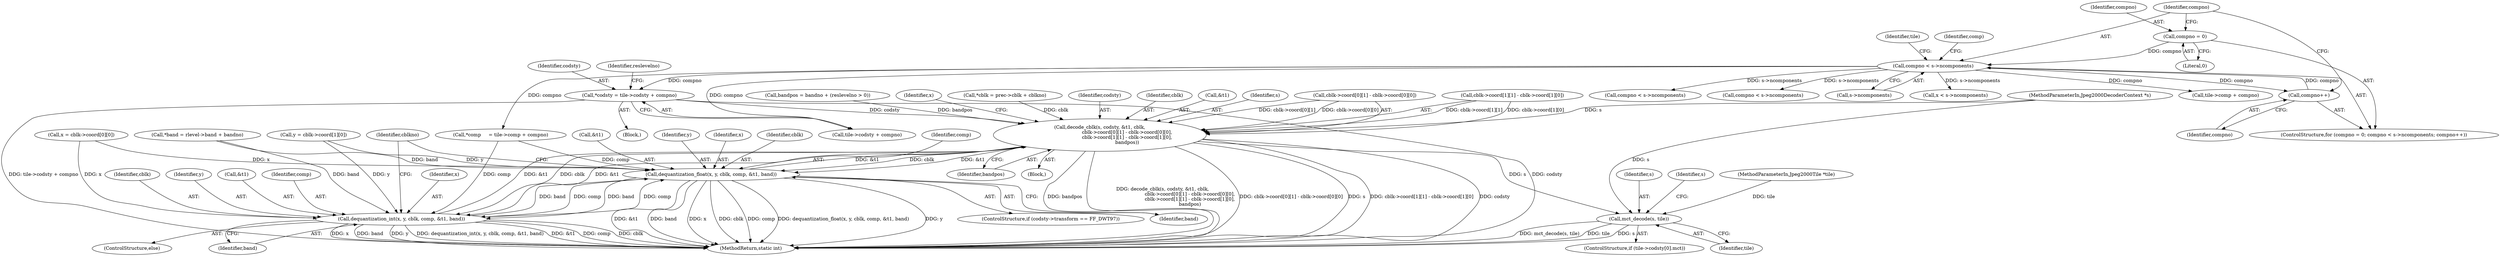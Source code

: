 digraph "0_FFmpeg_fe448cd28d674c3eff3072552eae366d0b659ce9@integer" {
"1000151" [label="(Call,*codsty = tile->codsty + compno)"];
"1000134" [label="(Call,compno < s->ncomponents)"];
"1000131" [label="(Call,compno = 0)"];
"1000139" [label="(Call,compno++)"];
"1000298" [label="(Call,decode_cblk(s, codsty, &t1, cblk,\n                                    cblk->coord[0][1] - cblk->coord[0][0],\n                                    cblk->coord[1][1] - cblk->coord[1][0],\n                                    bandpos))"];
"1000359" [label="(Call,dequantization_float(x, y, cblk, comp, &t1, band))"];
"1000368" [label="(Call,dequantization_int(x, y, cblk, comp, &t1, band))"];
"1000405" [label="(Call,mct_decode(s, tile))"];
"1000353" [label="(ControlStructure,if (codsty->transform == FF_DWT97))"];
"1000334" [label="(Identifier,bandpos)"];
"1000193" [label="(Call,*band = rlevel->band + bandno)"];
"1000367" [label="(ControlStructure,else)"];
"1000335" [label="(Call,x = cblk->coord[0][0])"];
"1000406" [label="(Identifier,s)"];
"1000369" [label="(Identifier,x)"];
"1000291" [label="(Call,*cblk = prec->cblk + cblkno)"];
"1000130" [label="(ControlStructure,for (compno = 0; compno < s->ncomponents; compno++))"];
"1000139" [label="(Call,compno++)"];
"1000359" [label="(Call,dequantization_float(x, y, cblk, comp, &t1, band))"];
"1000336" [label="(Identifier,x)"];
"1000119" [label="(MethodParameterIn,Jpeg2000DecoderContext *s)"];
"1000789" [label="(Call,compno < s->ncomponents)"];
"1000286" [label="(Identifier,cblkno)"];
"1000160" [label="(Identifier,reslevelno)"];
"1000300" [label="(Identifier,codsty)"];
"1000298" [label="(Call,decode_cblk(s, codsty, &t1, cblk,\n                                    cblk->coord[0][1] - cblk->coord[0][0],\n                                    cblk->coord[1][1] - cblk->coord[1][0],\n                                    bandpos))"];
"1000412" [label="(Identifier,s)"];
"1000368" [label="(Call,dequantization_int(x, y, cblk, comp, &t1, band))"];
"1001114" [label="(MethodReturn,static int)"];
"1000467" [label="(Call,compno < s->ncomponents)"];
"1000132" [label="(Identifier,compno)"];
"1000120" [label="(MethodParameterIn,Jpeg2000Tile *tile)"];
"1000366" [label="(Identifier,band)"];
"1000363" [label="(Identifier,comp)"];
"1000364" [label="(Call,&t1)"];
"1000143" [label="(Call,*comp     = tile->comp + compno)"];
"1000401" [label="(Identifier,tile)"];
"1000134" [label="(Call,compno < s->ncomponents)"];
"1000144" [label="(Identifier,comp)"];
"1000371" [label="(Identifier,cblk)"];
"1000303" [label="(Identifier,cblk)"];
"1000141" [label="(Block,)"];
"1000301" [label="(Call,&t1)"];
"1000287" [label="(Block,)"];
"1000135" [label="(Identifier,compno)"];
"1000370" [label="(Identifier,y)"];
"1000407" [label="(Identifier,tile)"];
"1000136" [label="(Call,s->ncomponents)"];
"1000299" [label="(Identifier,s)"];
"1000373" [label="(Call,&t1)"];
"1000133" [label="(Literal,0)"];
"1000304" [label="(Call,cblk->coord[0][1] - cblk->coord[0][0])"];
"1000421" [label="(Call,x < s->ncomponents)"];
"1000344" [label="(Call,y = cblk->coord[1][0])"];
"1000372" [label="(Identifier,comp)"];
"1000152" [label="(Identifier,codsty)"];
"1000319" [label="(Call,cblk->coord[1][1] - cblk->coord[1][0])"];
"1000375" [label="(Identifier,band)"];
"1000405" [label="(Call,mct_decode(s, tile))"];
"1000361" [label="(Identifier,y)"];
"1000205" [label="(Call,bandpos = bandno + (reslevelno > 0))"];
"1000397" [label="(ControlStructure,if (tile->codsty[0].mct))"];
"1000131" [label="(Call,compno = 0)"];
"1000360" [label="(Identifier,x)"];
"1000140" [label="(Identifier,compno)"];
"1000153" [label="(Call,tile->codsty + compno)"];
"1000145" [label="(Call,tile->comp + compno)"];
"1000151" [label="(Call,*codsty = tile->codsty + compno)"];
"1000362" [label="(Identifier,cblk)"];
"1000151" -> "1000141"  [label="AST: "];
"1000151" -> "1000153"  [label="CFG: "];
"1000152" -> "1000151"  [label="AST: "];
"1000153" -> "1000151"  [label="AST: "];
"1000160" -> "1000151"  [label="CFG: "];
"1000151" -> "1001114"  [label="DDG: codsty"];
"1000151" -> "1001114"  [label="DDG: tile->codsty + compno"];
"1000134" -> "1000151"  [label="DDG: compno"];
"1000151" -> "1000298"  [label="DDG: codsty"];
"1000134" -> "1000130"  [label="AST: "];
"1000134" -> "1000136"  [label="CFG: "];
"1000135" -> "1000134"  [label="AST: "];
"1000136" -> "1000134"  [label="AST: "];
"1000144" -> "1000134"  [label="CFG: "];
"1000401" -> "1000134"  [label="CFG: "];
"1000131" -> "1000134"  [label="DDG: compno"];
"1000139" -> "1000134"  [label="DDG: compno"];
"1000134" -> "1000139"  [label="DDG: compno"];
"1000134" -> "1000143"  [label="DDG: compno"];
"1000134" -> "1000145"  [label="DDG: compno"];
"1000134" -> "1000153"  [label="DDG: compno"];
"1000134" -> "1000421"  [label="DDG: s->ncomponents"];
"1000134" -> "1000467"  [label="DDG: s->ncomponents"];
"1000134" -> "1000789"  [label="DDG: s->ncomponents"];
"1000131" -> "1000130"  [label="AST: "];
"1000131" -> "1000133"  [label="CFG: "];
"1000132" -> "1000131"  [label="AST: "];
"1000133" -> "1000131"  [label="AST: "];
"1000135" -> "1000131"  [label="CFG: "];
"1000139" -> "1000130"  [label="AST: "];
"1000139" -> "1000140"  [label="CFG: "];
"1000140" -> "1000139"  [label="AST: "];
"1000135" -> "1000139"  [label="CFG: "];
"1000298" -> "1000287"  [label="AST: "];
"1000298" -> "1000334"  [label="CFG: "];
"1000299" -> "1000298"  [label="AST: "];
"1000300" -> "1000298"  [label="AST: "];
"1000301" -> "1000298"  [label="AST: "];
"1000303" -> "1000298"  [label="AST: "];
"1000304" -> "1000298"  [label="AST: "];
"1000319" -> "1000298"  [label="AST: "];
"1000334" -> "1000298"  [label="AST: "];
"1000336" -> "1000298"  [label="CFG: "];
"1000298" -> "1001114"  [label="DDG: bandpos"];
"1000298" -> "1001114"  [label="DDG: decode_cblk(s, codsty, &t1, cblk,\n                                    cblk->coord[0][1] - cblk->coord[0][0],\n                                    cblk->coord[1][1] - cblk->coord[1][0],\n                                    bandpos)"];
"1000298" -> "1001114"  [label="DDG: cblk->coord[0][1] - cblk->coord[0][0]"];
"1000298" -> "1001114"  [label="DDG: s"];
"1000298" -> "1001114"  [label="DDG: cblk->coord[1][1] - cblk->coord[1][0]"];
"1000298" -> "1001114"  [label="DDG: codsty"];
"1000119" -> "1000298"  [label="DDG: s"];
"1000359" -> "1000298"  [label="DDG: &t1"];
"1000368" -> "1000298"  [label="DDG: &t1"];
"1000291" -> "1000298"  [label="DDG: cblk"];
"1000304" -> "1000298"  [label="DDG: cblk->coord[0][1]"];
"1000304" -> "1000298"  [label="DDG: cblk->coord[0][0]"];
"1000319" -> "1000298"  [label="DDG: cblk->coord[1][1]"];
"1000319" -> "1000298"  [label="DDG: cblk->coord[1][0]"];
"1000205" -> "1000298"  [label="DDG: bandpos"];
"1000298" -> "1000359"  [label="DDG: cblk"];
"1000298" -> "1000359"  [label="DDG: &t1"];
"1000298" -> "1000368"  [label="DDG: cblk"];
"1000298" -> "1000368"  [label="DDG: &t1"];
"1000298" -> "1000405"  [label="DDG: s"];
"1000359" -> "1000353"  [label="AST: "];
"1000359" -> "1000366"  [label="CFG: "];
"1000360" -> "1000359"  [label="AST: "];
"1000361" -> "1000359"  [label="AST: "];
"1000362" -> "1000359"  [label="AST: "];
"1000363" -> "1000359"  [label="AST: "];
"1000364" -> "1000359"  [label="AST: "];
"1000366" -> "1000359"  [label="AST: "];
"1000286" -> "1000359"  [label="CFG: "];
"1000359" -> "1001114"  [label="DDG: y"];
"1000359" -> "1001114"  [label="DDG: &t1"];
"1000359" -> "1001114"  [label="DDG: band"];
"1000359" -> "1001114"  [label="DDG: x"];
"1000359" -> "1001114"  [label="DDG: cblk"];
"1000359" -> "1001114"  [label="DDG: comp"];
"1000359" -> "1001114"  [label="DDG: dequantization_float(x, y, cblk, comp, &t1, band)"];
"1000335" -> "1000359"  [label="DDG: x"];
"1000344" -> "1000359"  [label="DDG: y"];
"1000143" -> "1000359"  [label="DDG: comp"];
"1000368" -> "1000359"  [label="DDG: comp"];
"1000368" -> "1000359"  [label="DDG: band"];
"1000193" -> "1000359"  [label="DDG: band"];
"1000359" -> "1000368"  [label="DDG: comp"];
"1000359" -> "1000368"  [label="DDG: band"];
"1000368" -> "1000367"  [label="AST: "];
"1000368" -> "1000375"  [label="CFG: "];
"1000369" -> "1000368"  [label="AST: "];
"1000370" -> "1000368"  [label="AST: "];
"1000371" -> "1000368"  [label="AST: "];
"1000372" -> "1000368"  [label="AST: "];
"1000373" -> "1000368"  [label="AST: "];
"1000375" -> "1000368"  [label="AST: "];
"1000286" -> "1000368"  [label="CFG: "];
"1000368" -> "1001114"  [label="DDG: x"];
"1000368" -> "1001114"  [label="DDG: band"];
"1000368" -> "1001114"  [label="DDG: y"];
"1000368" -> "1001114"  [label="DDG: dequantization_int(x, y, cblk, comp, &t1, band)"];
"1000368" -> "1001114"  [label="DDG: &t1"];
"1000368" -> "1001114"  [label="DDG: comp"];
"1000368" -> "1001114"  [label="DDG: cblk"];
"1000335" -> "1000368"  [label="DDG: x"];
"1000344" -> "1000368"  [label="DDG: y"];
"1000143" -> "1000368"  [label="DDG: comp"];
"1000193" -> "1000368"  [label="DDG: band"];
"1000405" -> "1000397"  [label="AST: "];
"1000405" -> "1000407"  [label="CFG: "];
"1000406" -> "1000405"  [label="AST: "];
"1000407" -> "1000405"  [label="AST: "];
"1000412" -> "1000405"  [label="CFG: "];
"1000405" -> "1001114"  [label="DDG: mct_decode(s, tile)"];
"1000405" -> "1001114"  [label="DDG: tile"];
"1000405" -> "1001114"  [label="DDG: s"];
"1000119" -> "1000405"  [label="DDG: s"];
"1000120" -> "1000405"  [label="DDG: tile"];
}

